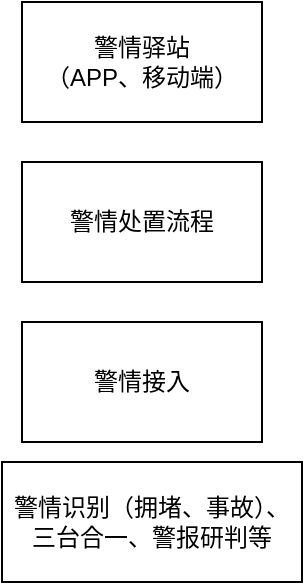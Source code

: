 <mxfile version="24.8.6" pages="2">
  <diagram name="第 1 页" id="dEW7cHtojGRRWqyV2fom">
    <mxGraphModel dx="1434" dy="738" grid="1" gridSize="10" guides="1" tooltips="1" connect="1" arrows="1" fold="1" page="1" pageScale="1" pageWidth="827" pageHeight="1169" math="0" shadow="0">
      <root>
        <mxCell id="0" />
        <mxCell id="1" parent="0" />
        <mxCell id="1r3YsEfXRSGcjTjpvSW0-1" value="警情接入" style="rounded=0;whiteSpace=wrap;html=1;" vertex="1" parent="1">
          <mxGeometry x="210" y="320" width="120" height="60" as="geometry" />
        </mxCell>
        <mxCell id="1r3YsEfXRSGcjTjpvSW0-2" value="警情驿站&lt;div&gt;（APP、移动端）&lt;/div&gt;" style="rounded=0;whiteSpace=wrap;html=1;" vertex="1" parent="1">
          <mxGeometry x="210" y="160" width="120" height="60" as="geometry" />
        </mxCell>
        <mxCell id="1r3YsEfXRSGcjTjpvSW0-3" value="警情处置流程" style="rounded=0;whiteSpace=wrap;html=1;" vertex="1" parent="1">
          <mxGeometry x="210" y="240" width="120" height="60" as="geometry" />
        </mxCell>
        <mxCell id="1r3YsEfXRSGcjTjpvSW0-4" value="警情识别（拥堵、事故）、三台合一、警报研判等" style="rounded=0;whiteSpace=wrap;html=1;" vertex="1" parent="1">
          <mxGeometry x="200" y="390" width="150" height="60" as="geometry" />
        </mxCell>
      </root>
    </mxGraphModel>
  </diagram>
  <diagram id="GAn5bnxc6155uX2UaVgy" name="缉查布控">
    <mxGraphModel dx="1434" dy="738" grid="1" gridSize="10" guides="1" tooltips="1" connect="1" arrows="1" fold="1" page="1" pageScale="1" pageWidth="827" pageHeight="1169" math="0" shadow="0">
      <root>
        <mxCell id="0" />
        <mxCell id="1" parent="0" />
      </root>
    </mxGraphModel>
  </diagram>
</mxfile>
